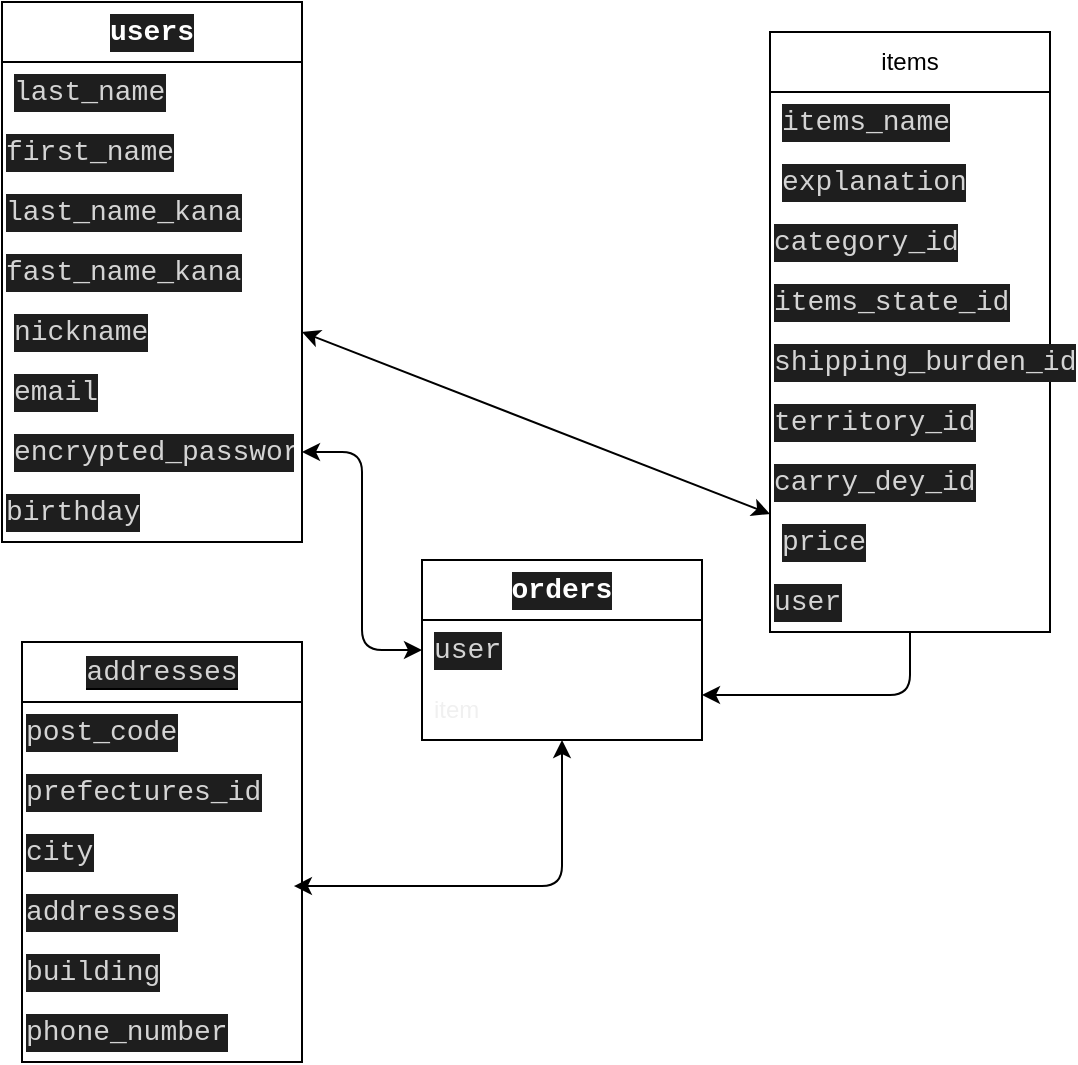 <mxfile>
    <diagram id="lh6aWdf1mTxVllihTpvc" name="ページ1">
        <mxGraphModel dx="585" dy="475" grid="1" gridSize="10" guides="1" tooltips="1" connect="1" arrows="1" fold="1" page="1" pageScale="1" pageWidth="827" pageHeight="1169" math="0" shadow="0">
            <root>
                <mxCell id="0"/>
                <mxCell id="1" parent="0"/>
                <mxCell id="36" style="edgeStyle=none;html=1;exitX=1;exitY=0.5;exitDx=0;exitDy=0;" edge="1" parent="1">
                    <mxGeometry relative="1" as="geometry">
                        <mxPoint x="550" y="215" as="targetPoint"/>
                        <mxPoint x="550" y="215" as="sourcePoint"/>
                    </mxGeometry>
                </mxCell>
                <mxCell id="38" value="&lt;div style=&quot;background-color: rgb(30, 30, 30); font-family: Consolas, &amp;quot;Courier New&amp;quot;, monospace; font-size: 14px; line-height: 19px;&quot;&gt;&lt;span style=&quot;font-weight: bold;&quot;&gt;&lt;font color=&quot;#ffffff&quot;&gt;users&lt;/font&gt;&lt;/span&gt;&lt;/div&gt;" style="swimlane;fontStyle=0;childLayout=stackLayout;horizontal=1;startSize=30;horizontalStack=0;resizeParent=1;resizeParentMax=0;resizeLast=0;collapsible=1;marginBottom=0;whiteSpace=wrap;html=1;" vertex="1" parent="1">
                    <mxGeometry x="30" y="100" width="150" height="270" as="geometry">
                        <mxRectangle x="70" y="100" width="60" height="30" as="alternateBounds"/>
                    </mxGeometry>
                </mxCell>
                <mxCell id="39" value="&lt;div style=&quot;color: rgb(212, 212, 212); background-color: rgb(30, 30, 30); font-family: Consolas, &amp;quot;Courier New&amp;quot;, monospace; font-size: 14px; line-height: 19px;&quot;&gt;last_name&lt;/div&gt;" style="text;strokeColor=none;fillColor=none;align=left;verticalAlign=middle;spacingLeft=4;spacingRight=4;overflow=hidden;points=[[0,0.5],[1,0.5]];portConstraint=eastwest;rotatable=0;whiteSpace=wrap;html=1;" vertex="1" parent="38">
                    <mxGeometry y="30" width="150" height="30" as="geometry"/>
                </mxCell>
                <mxCell id="56" value="&lt;div style=&quot;color: rgb(212, 212, 212); background-color: rgb(30, 30, 30); font-family: Consolas, &amp;quot;Courier New&amp;quot;, monospace; font-size: 14px; line-height: 19px;&quot;&gt;first_name&lt;/div&gt;" style="text;html=1;strokeColor=none;fillColor=none;align=left;verticalAlign=middle;whiteSpace=wrap;rounded=0;fontColor=#FFFFFF;" vertex="1" parent="38">
                    <mxGeometry y="60" width="150" height="30" as="geometry"/>
                </mxCell>
                <mxCell id="60" value="&lt;div style=&quot;color: rgb(212, 212, 212); background-color: rgb(30, 30, 30); font-family: Consolas, &amp;quot;Courier New&amp;quot;, monospace; font-size: 14px; line-height: 19px;&quot;&gt;last_name_kana&lt;/div&gt;" style="text;html=1;strokeColor=none;fillColor=none;align=left;verticalAlign=middle;whiteSpace=wrap;rounded=0;fontColor=#FFFFFF;" vertex="1" parent="38">
                    <mxGeometry y="90" width="150" height="30" as="geometry"/>
                </mxCell>
                <mxCell id="59" value="&lt;div style=&quot;color: rgb(212, 212, 212); background-color: rgb(30, 30, 30); font-family: Consolas, &amp;quot;Courier New&amp;quot;, monospace; font-size: 14px; line-height: 19px;&quot;&gt;fast_name_kana&lt;/div&gt;" style="text;html=1;strokeColor=none;fillColor=none;align=left;verticalAlign=middle;whiteSpace=wrap;rounded=0;fontColor=#FFFFFF;" vertex="1" parent="38">
                    <mxGeometry y="120" width="150" height="30" as="geometry"/>
                </mxCell>
                <mxCell id="40" value="&lt;div style=&quot;color: rgb(212, 212, 212); background-color: rgb(30, 30, 30); font-family: Consolas, &amp;quot;Courier New&amp;quot;, monospace; font-size: 14px; line-height: 19px;&quot;&gt;nickname&lt;/div&gt;" style="text;strokeColor=none;fillColor=none;align=left;verticalAlign=middle;spacingLeft=4;spacingRight=4;overflow=hidden;points=[[0,0.5],[1,0.5]];portConstraint=eastwest;rotatable=0;whiteSpace=wrap;html=1;" vertex="1" parent="38">
                    <mxGeometry y="150" width="150" height="30" as="geometry"/>
                </mxCell>
                <mxCell id="41" value="&lt;div style=&quot;color: rgb(212, 212, 212); background-color: rgb(30, 30, 30); font-family: Consolas, &amp;quot;Courier New&amp;quot;, monospace; font-size: 14px; line-height: 19px;&quot;&gt;email&lt;/div&gt;" style="text;strokeColor=none;fillColor=none;align=left;verticalAlign=middle;spacingLeft=4;spacingRight=4;overflow=hidden;points=[[0,0.5],[1,0.5]];portConstraint=eastwest;rotatable=0;whiteSpace=wrap;html=1;" vertex="1" parent="38">
                    <mxGeometry y="180" width="150" height="30" as="geometry"/>
                </mxCell>
                <mxCell id="42" value="&lt;div style=&quot;color: rgb(212, 212, 212); background-color: rgb(30, 30, 30); font-family: Consolas, &amp;quot;Courier New&amp;quot;, monospace; font-size: 14px; line-height: 19px;&quot;&gt;encrypted_password&lt;/div&gt;" style="text;strokeColor=none;fillColor=none;align=left;verticalAlign=middle;spacingLeft=4;spacingRight=4;overflow=hidden;points=[[0,0.5],[1,0.5]];portConstraint=eastwest;rotatable=0;whiteSpace=wrap;html=1;" vertex="1" parent="38">
                    <mxGeometry y="210" width="150" height="30" as="geometry"/>
                </mxCell>
                <mxCell id="58" value="&lt;div style=&quot;color: rgb(212, 212, 212); background-color: rgb(30, 30, 30); font-family: Consolas, &amp;quot;Courier New&amp;quot;, monospace; font-size: 14px; line-height: 19px;&quot;&gt;birthday&lt;/div&gt;" style="text;html=1;strokeColor=none;fillColor=none;align=left;verticalAlign=middle;whiteSpace=wrap;rounded=0;fontColor=#FFFFFF;" vertex="1" parent="38">
                    <mxGeometry y="240" width="150" height="30" as="geometry"/>
                </mxCell>
                <mxCell id="43" value="items" style="swimlane;fontStyle=0;childLayout=stackLayout;horizontal=1;startSize=30;horizontalStack=0;resizeParent=1;resizeParentMax=0;resizeLast=0;collapsible=1;marginBottom=0;whiteSpace=wrap;html=1;" vertex="1" parent="1">
                    <mxGeometry x="414" y="115" width="140" height="300" as="geometry"/>
                </mxCell>
                <mxCell id="44" value="&lt;div style=&quot;color: rgb(212, 212, 212); background-color: rgb(30, 30, 30); font-family: Consolas, &amp;quot;Courier New&amp;quot;, monospace; font-size: 14px; line-height: 19px;&quot;&gt;items_name&lt;/div&gt;" style="text;strokeColor=none;fillColor=none;align=left;verticalAlign=middle;spacingLeft=4;spacingRight=4;overflow=hidden;points=[[0,0.5],[1,0.5]];portConstraint=eastwest;rotatable=0;whiteSpace=wrap;html=1;" vertex="1" parent="43">
                    <mxGeometry y="30" width="140" height="30" as="geometry"/>
                </mxCell>
                <mxCell id="46" value="&lt;div style=&quot;color: rgb(212, 212, 212); background-color: rgb(30, 30, 30); font-family: Consolas, &amp;quot;Courier New&amp;quot;, monospace; font-size: 14px; line-height: 19px;&quot;&gt;explanation&lt;/div&gt;" style="text;strokeColor=none;fillColor=none;align=left;verticalAlign=middle;spacingLeft=4;spacingRight=4;overflow=hidden;points=[[0,0.5],[1,0.5]];portConstraint=eastwest;rotatable=0;whiteSpace=wrap;html=1;" vertex="1" parent="43">
                    <mxGeometry y="60" width="140" height="30" as="geometry"/>
                </mxCell>
                <mxCell id="63" value="&lt;div style=&quot;color: rgb(212, 212, 212); background-color: rgb(30, 30, 30); font-family: Consolas, &amp;quot;Courier New&amp;quot;, monospace; font-size: 14px; line-height: 19px;&quot;&gt;&lt;div style=&quot;line-height: 19px;&quot;&gt;category_id&lt;/div&gt;&lt;/div&gt;" style="text;html=1;strokeColor=none;fillColor=none;align=left;verticalAlign=middle;whiteSpace=wrap;rounded=0;fontColor=#FFFFFF;" vertex="1" parent="43">
                    <mxGeometry y="90" width="140" height="30" as="geometry"/>
                </mxCell>
                <mxCell id="77" value="&lt;div style=&quot;color: rgb(212, 212, 212); background-color: rgb(30, 30, 30); font-family: Consolas, &amp;quot;Courier New&amp;quot;, monospace; font-size: 14px; line-height: 19px;&quot;&gt;items_state_id&lt;/div&gt;" style="text;html=1;strokeColor=none;fillColor=none;align=left;verticalAlign=middle;whiteSpace=wrap;rounded=0;fontColor=#FFFFFF;" vertex="1" parent="43">
                    <mxGeometry y="120" width="140" height="30" as="geometry"/>
                </mxCell>
                <mxCell id="70" value="&lt;div style=&quot;color: rgb(212, 212, 212); background-color: rgb(30, 30, 30); font-family: Consolas, &amp;quot;Courier New&amp;quot;, monospace; font-size: 14px; line-height: 19px;&quot;&gt;shipping_burden_id&lt;/div&gt;" style="text;html=1;strokeColor=none;fillColor=none;align=left;verticalAlign=middle;whiteSpace=wrap;rounded=0;fontColor=#FFFFFF;" vertex="1" parent="43">
                    <mxGeometry y="150" width="140" height="30" as="geometry"/>
                </mxCell>
                <mxCell id="71" value="&lt;div style=&quot;color: rgb(212, 212, 212); background-color: rgb(30, 30, 30); font-family: Consolas, &amp;quot;Courier New&amp;quot;, monospace; font-size: 14px; line-height: 19px;&quot;&gt;territory_id&lt;/div&gt;" style="text;html=1;strokeColor=none;fillColor=none;align=left;verticalAlign=middle;whiteSpace=wrap;rounded=0;fontColor=#FFFFFF;" vertex="1" parent="43">
                    <mxGeometry y="180" width="140" height="30" as="geometry"/>
                </mxCell>
                <mxCell id="72" value="&lt;div style=&quot;color: rgb(212, 212, 212); background-color: rgb(30, 30, 30); font-family: Consolas, &amp;quot;Courier New&amp;quot;, monospace; font-size: 14px; line-height: 19px;&quot;&gt;carry_dey_id&lt;/div&gt;" style="text;html=1;strokeColor=none;fillColor=none;align=left;verticalAlign=middle;whiteSpace=wrap;rounded=0;fontColor=#FFFFFF;" vertex="1" parent="43">
                    <mxGeometry y="210" width="140" height="30" as="geometry"/>
                </mxCell>
                <mxCell id="45" value="&lt;div style=&quot;color: rgb(212, 212, 212); background-color: rgb(30, 30, 30); font-family: Consolas, &amp;quot;Courier New&amp;quot;, monospace; font-size: 14px; line-height: 19px;&quot;&gt;price&lt;/div&gt;" style="text;strokeColor=none;fillColor=none;align=left;verticalAlign=middle;spacingLeft=4;spacingRight=4;overflow=hidden;points=[[0,0.5],[1,0.5]];portConstraint=eastwest;rotatable=0;whiteSpace=wrap;html=1;" vertex="1" parent="43">
                    <mxGeometry y="240" width="140" height="30" as="geometry"/>
                </mxCell>
                <mxCell id="61" value="&lt;div style=&quot;color: rgb(212, 212, 212); background-color: rgb(30, 30, 30); font-family: Consolas, &amp;quot;Courier New&amp;quot;, monospace; font-size: 14px; line-height: 19px;&quot;&gt;user&lt;/div&gt;" style="text;html=1;strokeColor=none;fillColor=none;align=left;verticalAlign=middle;whiteSpace=wrap;rounded=0;fontColor=#FFFFFF;" vertex="1" parent="43">
                    <mxGeometry y="270" width="140" height="30" as="geometry"/>
                </mxCell>
                <mxCell id="47" value="&lt;div style=&quot;background-color: rgb(30, 30, 30); font-family: Consolas, &amp;quot;Courier New&amp;quot;, monospace; font-size: 14px; line-height: 19px;&quot;&gt;&lt;span style=&quot;font-weight: bold;&quot;&gt;&lt;font color=&quot;#ffffff&quot;&gt;orders&lt;/font&gt;&lt;/span&gt;&lt;/div&gt;" style="swimlane;fontStyle=0;childLayout=stackLayout;horizontal=1;startSize=30;horizontalStack=0;resizeParent=1;resizeParentMax=0;resizeLast=0;collapsible=1;marginBottom=0;whiteSpace=wrap;html=1;" vertex="1" parent="1">
                    <mxGeometry x="240" y="379" width="140" height="90" as="geometry"/>
                </mxCell>
                <mxCell id="48" value="&lt;div style=&quot;color: rgb(212, 212, 212); background-color: rgb(30, 30, 30); font-family: Consolas, &amp;quot;Courier New&amp;quot;, monospace; font-size: 14px; line-height: 19px;&quot;&gt;user&lt;/div&gt;" style="text;strokeColor=none;fillColor=none;align=left;verticalAlign=middle;spacingLeft=4;spacingRight=4;overflow=hidden;points=[[0,0.5],[1,0.5]];portConstraint=eastwest;rotatable=0;whiteSpace=wrap;html=1;" vertex="1" parent="47">
                    <mxGeometry y="30" width="140" height="30" as="geometry"/>
                </mxCell>
                <mxCell id="64" value="item" style="text;html=1;strokeColor=none;fillColor=none;align=left;verticalAlign=middle;whiteSpace=wrap;rounded=0;fontColor=#F0F0F0;spacingLeft=4;spacingRight=4;" vertex="1" parent="47">
                    <mxGeometry y="60" width="140" height="30" as="geometry"/>
                </mxCell>
                <mxCell id="51" style="edgeStyle=none;html=1;exitX=1;exitY=0.5;exitDx=0;exitDy=0;entryX=0;entryY=0.033;entryDx=0;entryDy=0;entryPerimeter=0;fontColor=#FFFFFF;sourcePerimeterSpacing=0;strokeColor=default;startArrow=classic;startFill=1;" edge="1" parent="1" source="40" target="45">
                    <mxGeometry relative="1" as="geometry"/>
                </mxCell>
                <mxCell id="54" style="edgeStyle=orthogonalEdgeStyle;html=1;exitX=0;exitY=0.5;exitDx=0;exitDy=0;entryX=1;entryY=0.5;entryDx=0;entryDy=0;fontColor=#FFFFFF;startArrow=classic;startFill=1;" edge="1" parent="1" source="48" target="42">
                    <mxGeometry relative="1" as="geometry"/>
                </mxCell>
                <mxCell id="65" value="&lt;span style=&quot;color: rgb(212, 212, 212); font-family: Consolas, &amp;quot;Courier New&amp;quot;, monospace; font-size: 14px; text-align: left; background-color: rgb(30, 30, 30);&quot;&gt;addresses&lt;/span&gt;" style="swimlane;fontStyle=0;childLayout=stackLayout;horizontal=1;startSize=30;horizontalStack=0;resizeParent=1;resizeParentMax=0;resizeLast=0;collapsible=1;marginBottom=0;whiteSpace=wrap;html=1;fontColor=#FFFFFF;labelBackgroundColor=#000000;" vertex="1" parent="1">
                    <mxGeometry x="40" y="420" width="140" height="210" as="geometry"/>
                </mxCell>
                <mxCell id="74" value="&lt;div style=&quot;color: rgb(212, 212, 212); background-color: rgb(30, 30, 30); font-family: Consolas, &amp;quot;Courier New&amp;quot;, monospace; font-size: 14px; line-height: 19px;&quot;&gt;post_code&lt;/div&gt;" style="text;html=1;strokeColor=none;fillColor=none;align=left;verticalAlign=middle;whiteSpace=wrap;rounded=0;fontColor=#FFFFFF;" vertex="1" parent="65">
                    <mxGeometry y="30" width="140" height="30" as="geometry"/>
                </mxCell>
                <mxCell id="75" value="&lt;div style=&quot;color: rgb(212, 212, 212); background-color: rgb(30, 30, 30); font-family: Consolas, &amp;quot;Courier New&amp;quot;, monospace; font-size: 14px; line-height: 19px;&quot;&gt;prefectures_id&lt;/div&gt;" style="text;html=1;strokeColor=none;fillColor=none;align=left;verticalAlign=middle;whiteSpace=wrap;rounded=0;fontColor=#FFFFFF;" vertex="1" parent="65">
                    <mxGeometry y="60" width="140" height="30" as="geometry"/>
                </mxCell>
                <mxCell id="78" value="&lt;div style=&quot;color: rgb(212, 212, 212); background-color: rgb(30, 30, 30); font-family: Consolas, &amp;quot;Courier New&amp;quot;, monospace; font-size: 14px; line-height: 19px;&quot;&gt;city&lt;/div&gt;" style="text;html=1;strokeColor=none;fillColor=none;align=left;verticalAlign=middle;whiteSpace=wrap;rounded=0;fontColor=#FFFFFF;" vertex="1" parent="65">
                    <mxGeometry y="90" width="140" height="30" as="geometry"/>
                </mxCell>
                <mxCell id="67" value="&lt;div style=&quot;color: rgb(212, 212, 212); background-color: rgb(30, 30, 30); font-family: Consolas, &amp;quot;Courier New&amp;quot;, monospace; font-size: 14px; line-height: 19px;&quot;&gt;addresses&lt;/div&gt;" style="text;strokeColor=none;fillColor=none;align=left;verticalAlign=middle;spacingLeft=0;spacingRight=0;overflow=hidden;points=[[0,0.5],[1,0.5]];portConstraint=eastwest;rotatable=0;whiteSpace=wrap;html=1;fontColor=#F0F0F0;" vertex="1" parent="65">
                    <mxGeometry y="120" width="140" height="30" as="geometry"/>
                </mxCell>
                <mxCell id="79" value="&lt;div style=&quot;color: rgb(212, 212, 212); background-color: rgb(30, 30, 30); font-family: Consolas, &amp;quot;Courier New&amp;quot;, monospace; font-size: 14px; line-height: 19px;&quot;&gt;building&lt;/div&gt;" style="text;html=1;strokeColor=none;fillColor=none;align=left;verticalAlign=middle;whiteSpace=wrap;rounded=0;fontColor=#FFFFFF;" vertex="1" parent="65">
                    <mxGeometry y="150" width="140" height="30" as="geometry"/>
                </mxCell>
                <mxCell id="76" value="&lt;div style=&quot;color: rgb(212, 212, 212); background-color: rgb(30, 30, 30); font-family: Consolas, &amp;quot;Courier New&amp;quot;, monospace; font-size: 14px; line-height: 19px;&quot;&gt;phone_number&lt;/div&gt;" style="text;html=1;strokeColor=none;fillColor=none;align=left;verticalAlign=middle;whiteSpace=wrap;rounded=0;fontColor=#FFFFFF;" vertex="1" parent="65">
                    <mxGeometry y="180" width="140" height="30" as="geometry"/>
                </mxCell>
                <mxCell id="69" style="edgeStyle=orthogonalEdgeStyle;html=1;exitX=0.5;exitY=1;exitDx=0;exitDy=0;entryX=0.971;entryY=0.067;entryDx=0;entryDy=0;entryPerimeter=0;strokeColor=default;fontColor=#FFFFFF;startArrow=classic;startFill=1;sourcePerimeterSpacing=0;" edge="1" parent="1" source="64" target="67">
                    <mxGeometry relative="1" as="geometry"/>
                </mxCell>
                <mxCell id="73" style="edgeStyle=orthogonalEdgeStyle;html=1;exitX=0.5;exitY=1;exitDx=0;exitDy=0;entryX=1;entryY=0.25;entryDx=0;entryDy=0;strokeColor=default;fontColor=#FFFFFF;startArrow=none;startFill=0;sourcePerimeterSpacing=0;endArrow=classic;endFill=1;" edge="1" parent="1" source="61" target="64">
                    <mxGeometry relative="1" as="geometry"/>
                </mxCell>
            </root>
        </mxGraphModel>
    </diagram>
</mxfile>